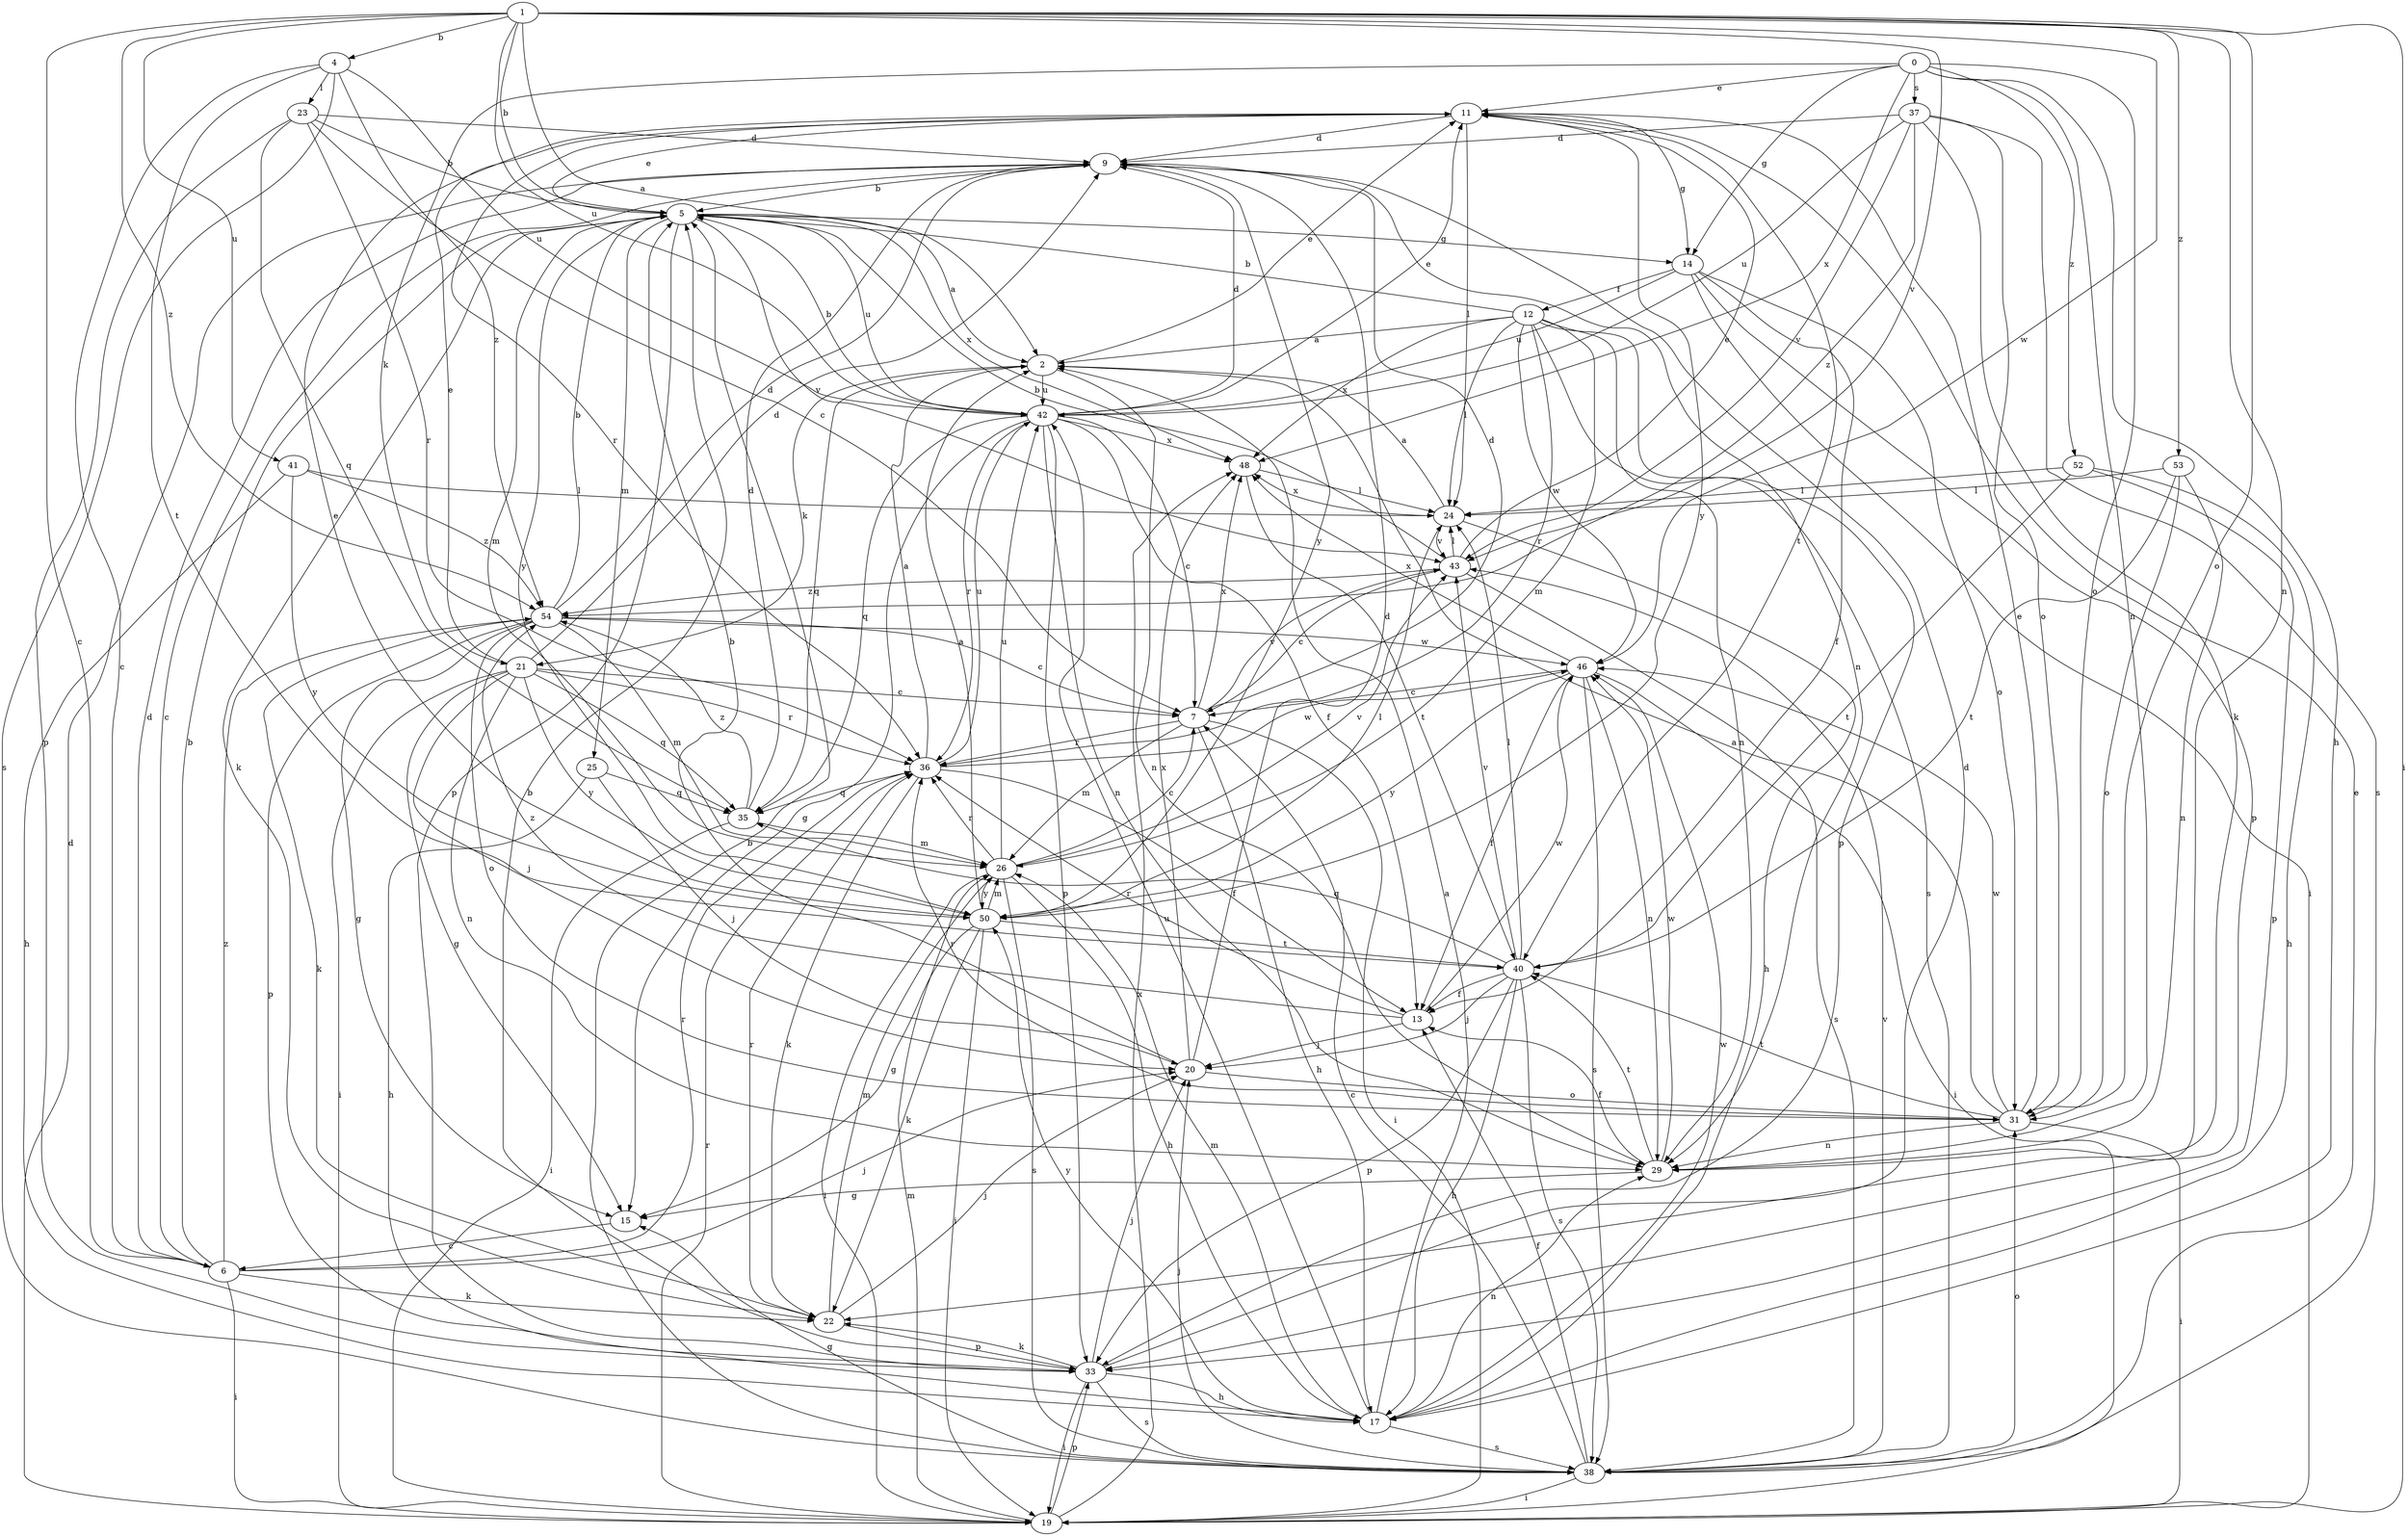 strict digraph  {
0;
1;
2;
4;
5;
6;
7;
9;
11;
12;
13;
14;
15;
17;
19;
20;
21;
22;
23;
24;
25;
26;
29;
31;
33;
35;
36;
37;
38;
40;
41;
42;
43;
46;
48;
50;
52;
53;
54;
0 -> 11  [label=e];
0 -> 14  [label=g];
0 -> 17  [label=h];
0 -> 21  [label=k];
0 -> 29  [label=n];
0 -> 31  [label=o];
0 -> 37  [label=s];
0 -> 48  [label=x];
0 -> 52  [label=z];
1 -> 2  [label=a];
1 -> 4  [label=b];
1 -> 5  [label=b];
1 -> 6  [label=c];
1 -> 19  [label=i];
1 -> 29  [label=n];
1 -> 31  [label=o];
1 -> 41  [label=u];
1 -> 42  [label=u];
1 -> 43  [label=v];
1 -> 46  [label=w];
1 -> 53  [label=z];
1 -> 54  [label=z];
2 -> 11  [label=e];
2 -> 21  [label=k];
2 -> 29  [label=n];
2 -> 35  [label=q];
2 -> 42  [label=u];
4 -> 6  [label=c];
4 -> 23  [label=l];
4 -> 38  [label=s];
4 -> 40  [label=t];
4 -> 42  [label=u];
4 -> 54  [label=z];
5 -> 2  [label=a];
5 -> 11  [label=e];
5 -> 14  [label=g];
5 -> 22  [label=k];
5 -> 25  [label=m];
5 -> 26  [label=m];
5 -> 33  [label=p];
5 -> 42  [label=u];
5 -> 43  [label=v];
5 -> 48  [label=x];
5 -> 50  [label=y];
6 -> 5  [label=b];
6 -> 9  [label=d];
6 -> 19  [label=i];
6 -> 20  [label=j];
6 -> 22  [label=k];
6 -> 36  [label=r];
6 -> 54  [label=z];
7 -> 9  [label=d];
7 -> 17  [label=h];
7 -> 19  [label=i];
7 -> 26  [label=m];
7 -> 36  [label=r];
7 -> 43  [label=v];
7 -> 48  [label=x];
9 -> 5  [label=b];
9 -> 6  [label=c];
9 -> 29  [label=n];
9 -> 50  [label=y];
11 -> 9  [label=d];
11 -> 14  [label=g];
11 -> 24  [label=l];
11 -> 36  [label=r];
11 -> 40  [label=t];
11 -> 50  [label=y];
12 -> 2  [label=a];
12 -> 5  [label=b];
12 -> 24  [label=l];
12 -> 26  [label=m];
12 -> 29  [label=n];
12 -> 33  [label=p];
12 -> 36  [label=r];
12 -> 38  [label=s];
12 -> 46  [label=w];
12 -> 48  [label=x];
13 -> 20  [label=j];
13 -> 36  [label=r];
13 -> 46  [label=w];
13 -> 54  [label=z];
14 -> 12  [label=f];
14 -> 13  [label=f];
14 -> 19  [label=i];
14 -> 31  [label=o];
14 -> 33  [label=p];
14 -> 42  [label=u];
15 -> 6  [label=c];
17 -> 2  [label=a];
17 -> 26  [label=m];
17 -> 29  [label=n];
17 -> 38  [label=s];
17 -> 42  [label=u];
17 -> 46  [label=w];
17 -> 50  [label=y];
19 -> 9  [label=d];
19 -> 26  [label=m];
19 -> 33  [label=p];
19 -> 36  [label=r];
19 -> 48  [label=x];
20 -> 5  [label=b];
20 -> 9  [label=d];
20 -> 31  [label=o];
20 -> 48  [label=x];
21 -> 7  [label=c];
21 -> 9  [label=d];
21 -> 11  [label=e];
21 -> 15  [label=g];
21 -> 19  [label=i];
21 -> 20  [label=j];
21 -> 29  [label=n];
21 -> 35  [label=q];
21 -> 36  [label=r];
21 -> 50  [label=y];
22 -> 20  [label=j];
22 -> 26  [label=m];
22 -> 33  [label=p];
22 -> 36  [label=r];
23 -> 5  [label=b];
23 -> 7  [label=c];
23 -> 9  [label=d];
23 -> 33  [label=p];
23 -> 35  [label=q];
23 -> 36  [label=r];
24 -> 2  [label=a];
24 -> 17  [label=h];
24 -> 43  [label=v];
24 -> 48  [label=x];
25 -> 17  [label=h];
25 -> 20  [label=j];
25 -> 35  [label=q];
26 -> 7  [label=c];
26 -> 17  [label=h];
26 -> 19  [label=i];
26 -> 36  [label=r];
26 -> 38  [label=s];
26 -> 42  [label=u];
26 -> 43  [label=v];
26 -> 50  [label=y];
29 -> 13  [label=f];
29 -> 15  [label=g];
29 -> 40  [label=t];
29 -> 46  [label=w];
31 -> 2  [label=a];
31 -> 11  [label=e];
31 -> 19  [label=i];
31 -> 29  [label=n];
31 -> 36  [label=r];
31 -> 40  [label=t];
31 -> 46  [label=w];
33 -> 5  [label=b];
33 -> 9  [label=d];
33 -> 17  [label=h];
33 -> 19  [label=i];
33 -> 20  [label=j];
33 -> 22  [label=k];
33 -> 38  [label=s];
35 -> 9  [label=d];
35 -> 19  [label=i];
35 -> 26  [label=m];
35 -> 54  [label=z];
36 -> 2  [label=a];
36 -> 13  [label=f];
36 -> 22  [label=k];
36 -> 35  [label=q];
36 -> 42  [label=u];
36 -> 46  [label=w];
37 -> 9  [label=d];
37 -> 22  [label=k];
37 -> 31  [label=o];
37 -> 38  [label=s];
37 -> 42  [label=u];
37 -> 43  [label=v];
37 -> 54  [label=z];
38 -> 5  [label=b];
38 -> 7  [label=c];
38 -> 11  [label=e];
38 -> 13  [label=f];
38 -> 15  [label=g];
38 -> 19  [label=i];
38 -> 20  [label=j];
38 -> 31  [label=o];
38 -> 43  [label=v];
40 -> 13  [label=f];
40 -> 17  [label=h];
40 -> 20  [label=j];
40 -> 24  [label=l];
40 -> 33  [label=p];
40 -> 35  [label=q];
40 -> 38  [label=s];
40 -> 43  [label=v];
41 -> 17  [label=h];
41 -> 24  [label=l];
41 -> 50  [label=y];
41 -> 54  [label=z];
42 -> 5  [label=b];
42 -> 7  [label=c];
42 -> 9  [label=d];
42 -> 11  [label=e];
42 -> 13  [label=f];
42 -> 15  [label=g];
42 -> 29  [label=n];
42 -> 33  [label=p];
42 -> 35  [label=q];
42 -> 36  [label=r];
42 -> 48  [label=x];
43 -> 5  [label=b];
43 -> 7  [label=c];
43 -> 11  [label=e];
43 -> 24  [label=l];
43 -> 38  [label=s];
43 -> 54  [label=z];
46 -> 7  [label=c];
46 -> 13  [label=f];
46 -> 19  [label=i];
46 -> 29  [label=n];
46 -> 38  [label=s];
46 -> 48  [label=x];
46 -> 50  [label=y];
48 -> 24  [label=l];
48 -> 40  [label=t];
50 -> 2  [label=a];
50 -> 11  [label=e];
50 -> 15  [label=g];
50 -> 19  [label=i];
50 -> 22  [label=k];
50 -> 24  [label=l];
50 -> 26  [label=m];
50 -> 40  [label=t];
52 -> 17  [label=h];
52 -> 24  [label=l];
52 -> 33  [label=p];
52 -> 40  [label=t];
53 -> 24  [label=l];
53 -> 29  [label=n];
53 -> 31  [label=o];
53 -> 40  [label=t];
54 -> 5  [label=b];
54 -> 7  [label=c];
54 -> 9  [label=d];
54 -> 15  [label=g];
54 -> 22  [label=k];
54 -> 26  [label=m];
54 -> 31  [label=o];
54 -> 33  [label=p];
54 -> 46  [label=w];
}
